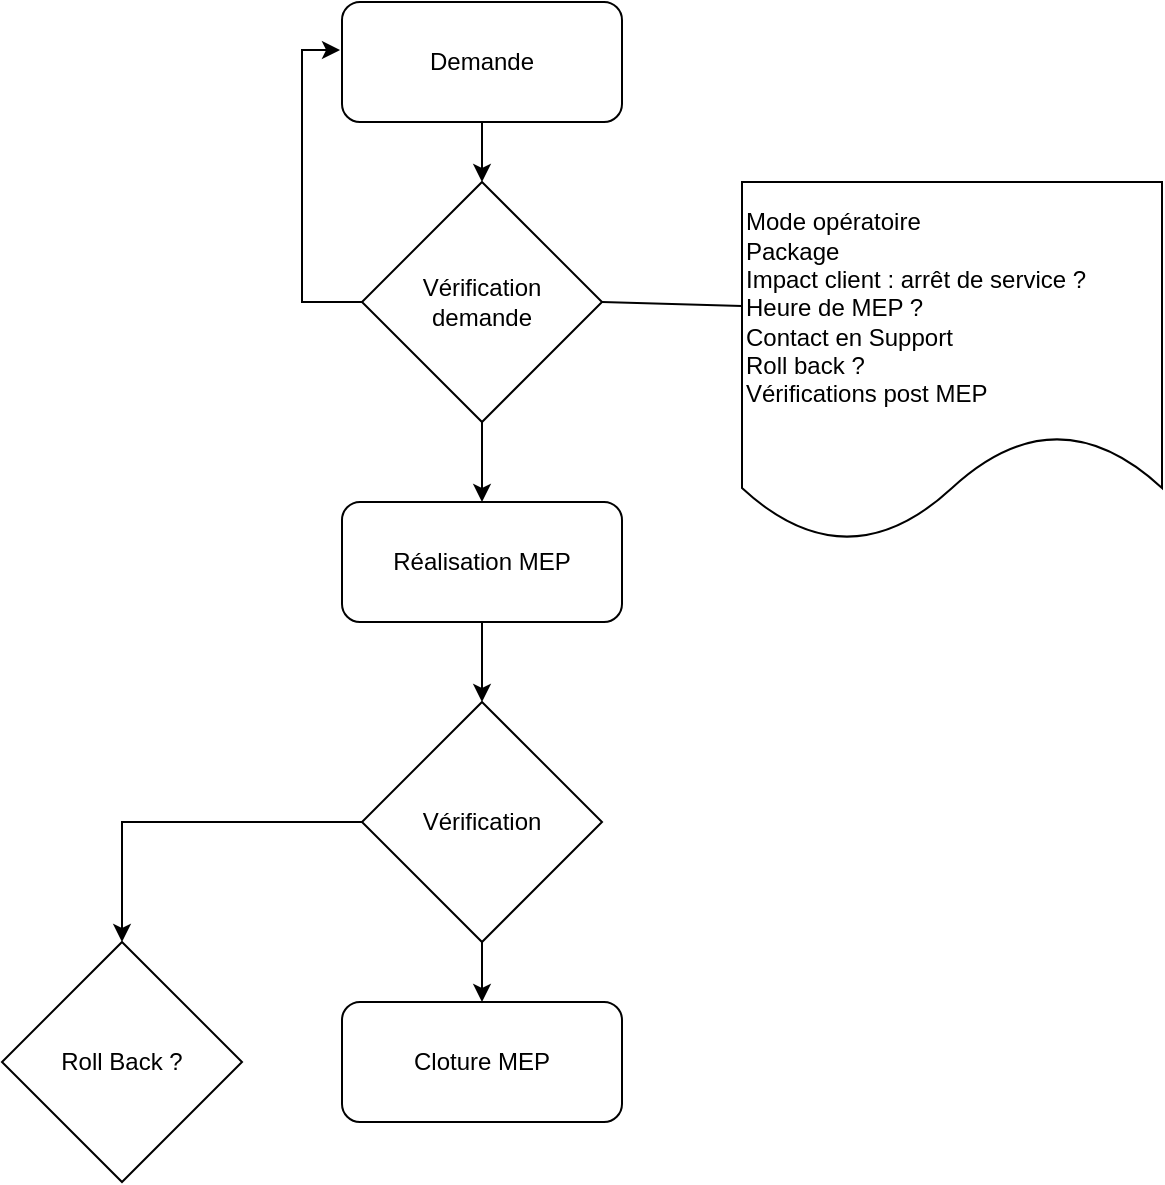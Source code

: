 <mxfile version="12.2.6" type="github" pages="1">
  <diagram id="NdtcMeKmA7vI9ywesNi1" name="Page-1">
    <mxGraphModel dx="782" dy="410" grid="1" gridSize="10" guides="1" tooltips="1" connect="1" arrows="1" fold="1" page="1" pageScale="1" pageWidth="1169" pageHeight="827" math="0" shadow="0">
      <root>
        <mxCell id="0"/>
        <mxCell id="1" parent="0"/>
        <mxCell id="3M85THxdpjT1arWeWmKP-8" style="edgeStyle=orthogonalEdgeStyle;rounded=0;orthogonalLoop=1;jettySize=auto;html=1;exitX=0.5;exitY=1;exitDx=0;exitDy=0;entryX=0.5;entryY=0;entryDx=0;entryDy=0;" edge="1" parent="1" source="3M85THxdpjT1arWeWmKP-1" target="3M85THxdpjT1arWeWmKP-2">
          <mxGeometry relative="1" as="geometry"/>
        </mxCell>
        <mxCell id="3M85THxdpjT1arWeWmKP-1" value="Demande" style="rounded=1;whiteSpace=wrap;html=1;" vertex="1" parent="1">
          <mxGeometry x="400" y="40" width="140" height="60" as="geometry"/>
        </mxCell>
        <mxCell id="3M85THxdpjT1arWeWmKP-9" style="edgeStyle=orthogonalEdgeStyle;rounded=0;orthogonalLoop=1;jettySize=auto;html=1;exitX=0.5;exitY=1;exitDx=0;exitDy=0;entryX=0.5;entryY=0;entryDx=0;entryDy=0;" edge="1" parent="1" source="3M85THxdpjT1arWeWmKP-2" target="3M85THxdpjT1arWeWmKP-5">
          <mxGeometry relative="1" as="geometry"/>
        </mxCell>
        <mxCell id="3M85THxdpjT1arWeWmKP-12" style="edgeStyle=orthogonalEdgeStyle;rounded=0;orthogonalLoop=1;jettySize=auto;html=1;exitX=0;exitY=0.5;exitDx=0;exitDy=0;entryX=-0.007;entryY=0.4;entryDx=0;entryDy=0;entryPerimeter=0;" edge="1" parent="1" source="3M85THxdpjT1arWeWmKP-2" target="3M85THxdpjT1arWeWmKP-1">
          <mxGeometry relative="1" as="geometry"/>
        </mxCell>
        <mxCell id="3M85THxdpjT1arWeWmKP-16" style="rounded=0;orthogonalLoop=1;jettySize=auto;html=1;exitX=1;exitY=0.5;exitDx=0;exitDy=0;endArrow=none;endFill=0;" edge="1" parent="1" source="3M85THxdpjT1arWeWmKP-2">
          <mxGeometry relative="1" as="geometry">
            <mxPoint x="600" y="192" as="targetPoint"/>
          </mxGeometry>
        </mxCell>
        <mxCell id="3M85THxdpjT1arWeWmKP-2" value="&lt;div&gt;Vérification&lt;/div&gt;&lt;div&gt; demande&lt;/div&gt;" style="rhombus;whiteSpace=wrap;html=1;" vertex="1" parent="1">
          <mxGeometry x="410" y="130" width="120" height="120" as="geometry"/>
        </mxCell>
        <mxCell id="3M85THxdpjT1arWeWmKP-3" value="&lt;div align=&quot;left&quot;&gt;Mode opératoire&lt;/div&gt;&lt;div align=&quot;left&quot;&gt;Package&lt;/div&gt;&lt;div align=&quot;left&quot;&gt;Impact client : arrêt de service ?&lt;/div&gt;&lt;div align=&quot;left&quot;&gt;Heure de MEP ? &lt;br&gt;&lt;/div&gt;&lt;div align=&quot;left&quot;&gt;Contact en Support&lt;/div&gt;&lt;div align=&quot;left&quot;&gt;Roll back ?&lt;/div&gt;&lt;div align=&quot;left&quot;&gt;Vérifications post MEP&lt;br&gt;&lt;/div&gt;" style="shape=document;whiteSpace=wrap;html=1;boundedLbl=1;align=left;" vertex="1" parent="1">
          <mxGeometry x="600" y="130" width="210" height="180" as="geometry"/>
        </mxCell>
        <mxCell id="3M85THxdpjT1arWeWmKP-10" style="edgeStyle=orthogonalEdgeStyle;rounded=0;orthogonalLoop=1;jettySize=auto;html=1;exitX=0.5;exitY=1;exitDx=0;exitDy=0;entryX=0.5;entryY=0;entryDx=0;entryDy=0;" edge="1" parent="1" source="3M85THxdpjT1arWeWmKP-5" target="3M85THxdpjT1arWeWmKP-7">
          <mxGeometry relative="1" as="geometry"/>
        </mxCell>
        <mxCell id="3M85THxdpjT1arWeWmKP-5" value="Réalisation MEP" style="rounded=1;whiteSpace=wrap;html=1;" vertex="1" parent="1">
          <mxGeometry x="400" y="290" width="140" height="60" as="geometry"/>
        </mxCell>
        <mxCell id="3M85THxdpjT1arWeWmKP-11" style="edgeStyle=orthogonalEdgeStyle;rounded=0;orthogonalLoop=1;jettySize=auto;html=1;exitX=0;exitY=0.5;exitDx=0;exitDy=0;entryX=0.5;entryY=0;entryDx=0;entryDy=0;" edge="1" parent="1" source="3M85THxdpjT1arWeWmKP-7" target="3M85THxdpjT1arWeWmKP-13">
          <mxGeometry relative="1" as="geometry">
            <mxPoint x="350" y="450" as="targetPoint"/>
          </mxGeometry>
        </mxCell>
        <mxCell id="3M85THxdpjT1arWeWmKP-15" style="edgeStyle=orthogonalEdgeStyle;rounded=0;orthogonalLoop=1;jettySize=auto;html=1;exitX=0.5;exitY=1;exitDx=0;exitDy=0;entryX=0.5;entryY=0;entryDx=0;entryDy=0;" edge="1" parent="1" source="3M85THxdpjT1arWeWmKP-7" target="3M85THxdpjT1arWeWmKP-14">
          <mxGeometry relative="1" as="geometry"/>
        </mxCell>
        <mxCell id="3M85THxdpjT1arWeWmKP-7" value="Vérification" style="rhombus;whiteSpace=wrap;html=1;" vertex="1" parent="1">
          <mxGeometry x="410" y="390" width="120" height="120" as="geometry"/>
        </mxCell>
        <mxCell id="3M85THxdpjT1arWeWmKP-13" value="Roll Back ?" style="rhombus;whiteSpace=wrap;html=1;" vertex="1" parent="1">
          <mxGeometry x="230" y="510" width="120" height="120" as="geometry"/>
        </mxCell>
        <mxCell id="3M85THxdpjT1arWeWmKP-14" value="Cloture MEP" style="rounded=1;whiteSpace=wrap;html=1;" vertex="1" parent="1">
          <mxGeometry x="400" y="540" width="140" height="60" as="geometry"/>
        </mxCell>
      </root>
    </mxGraphModel>
  </diagram>
</mxfile>
